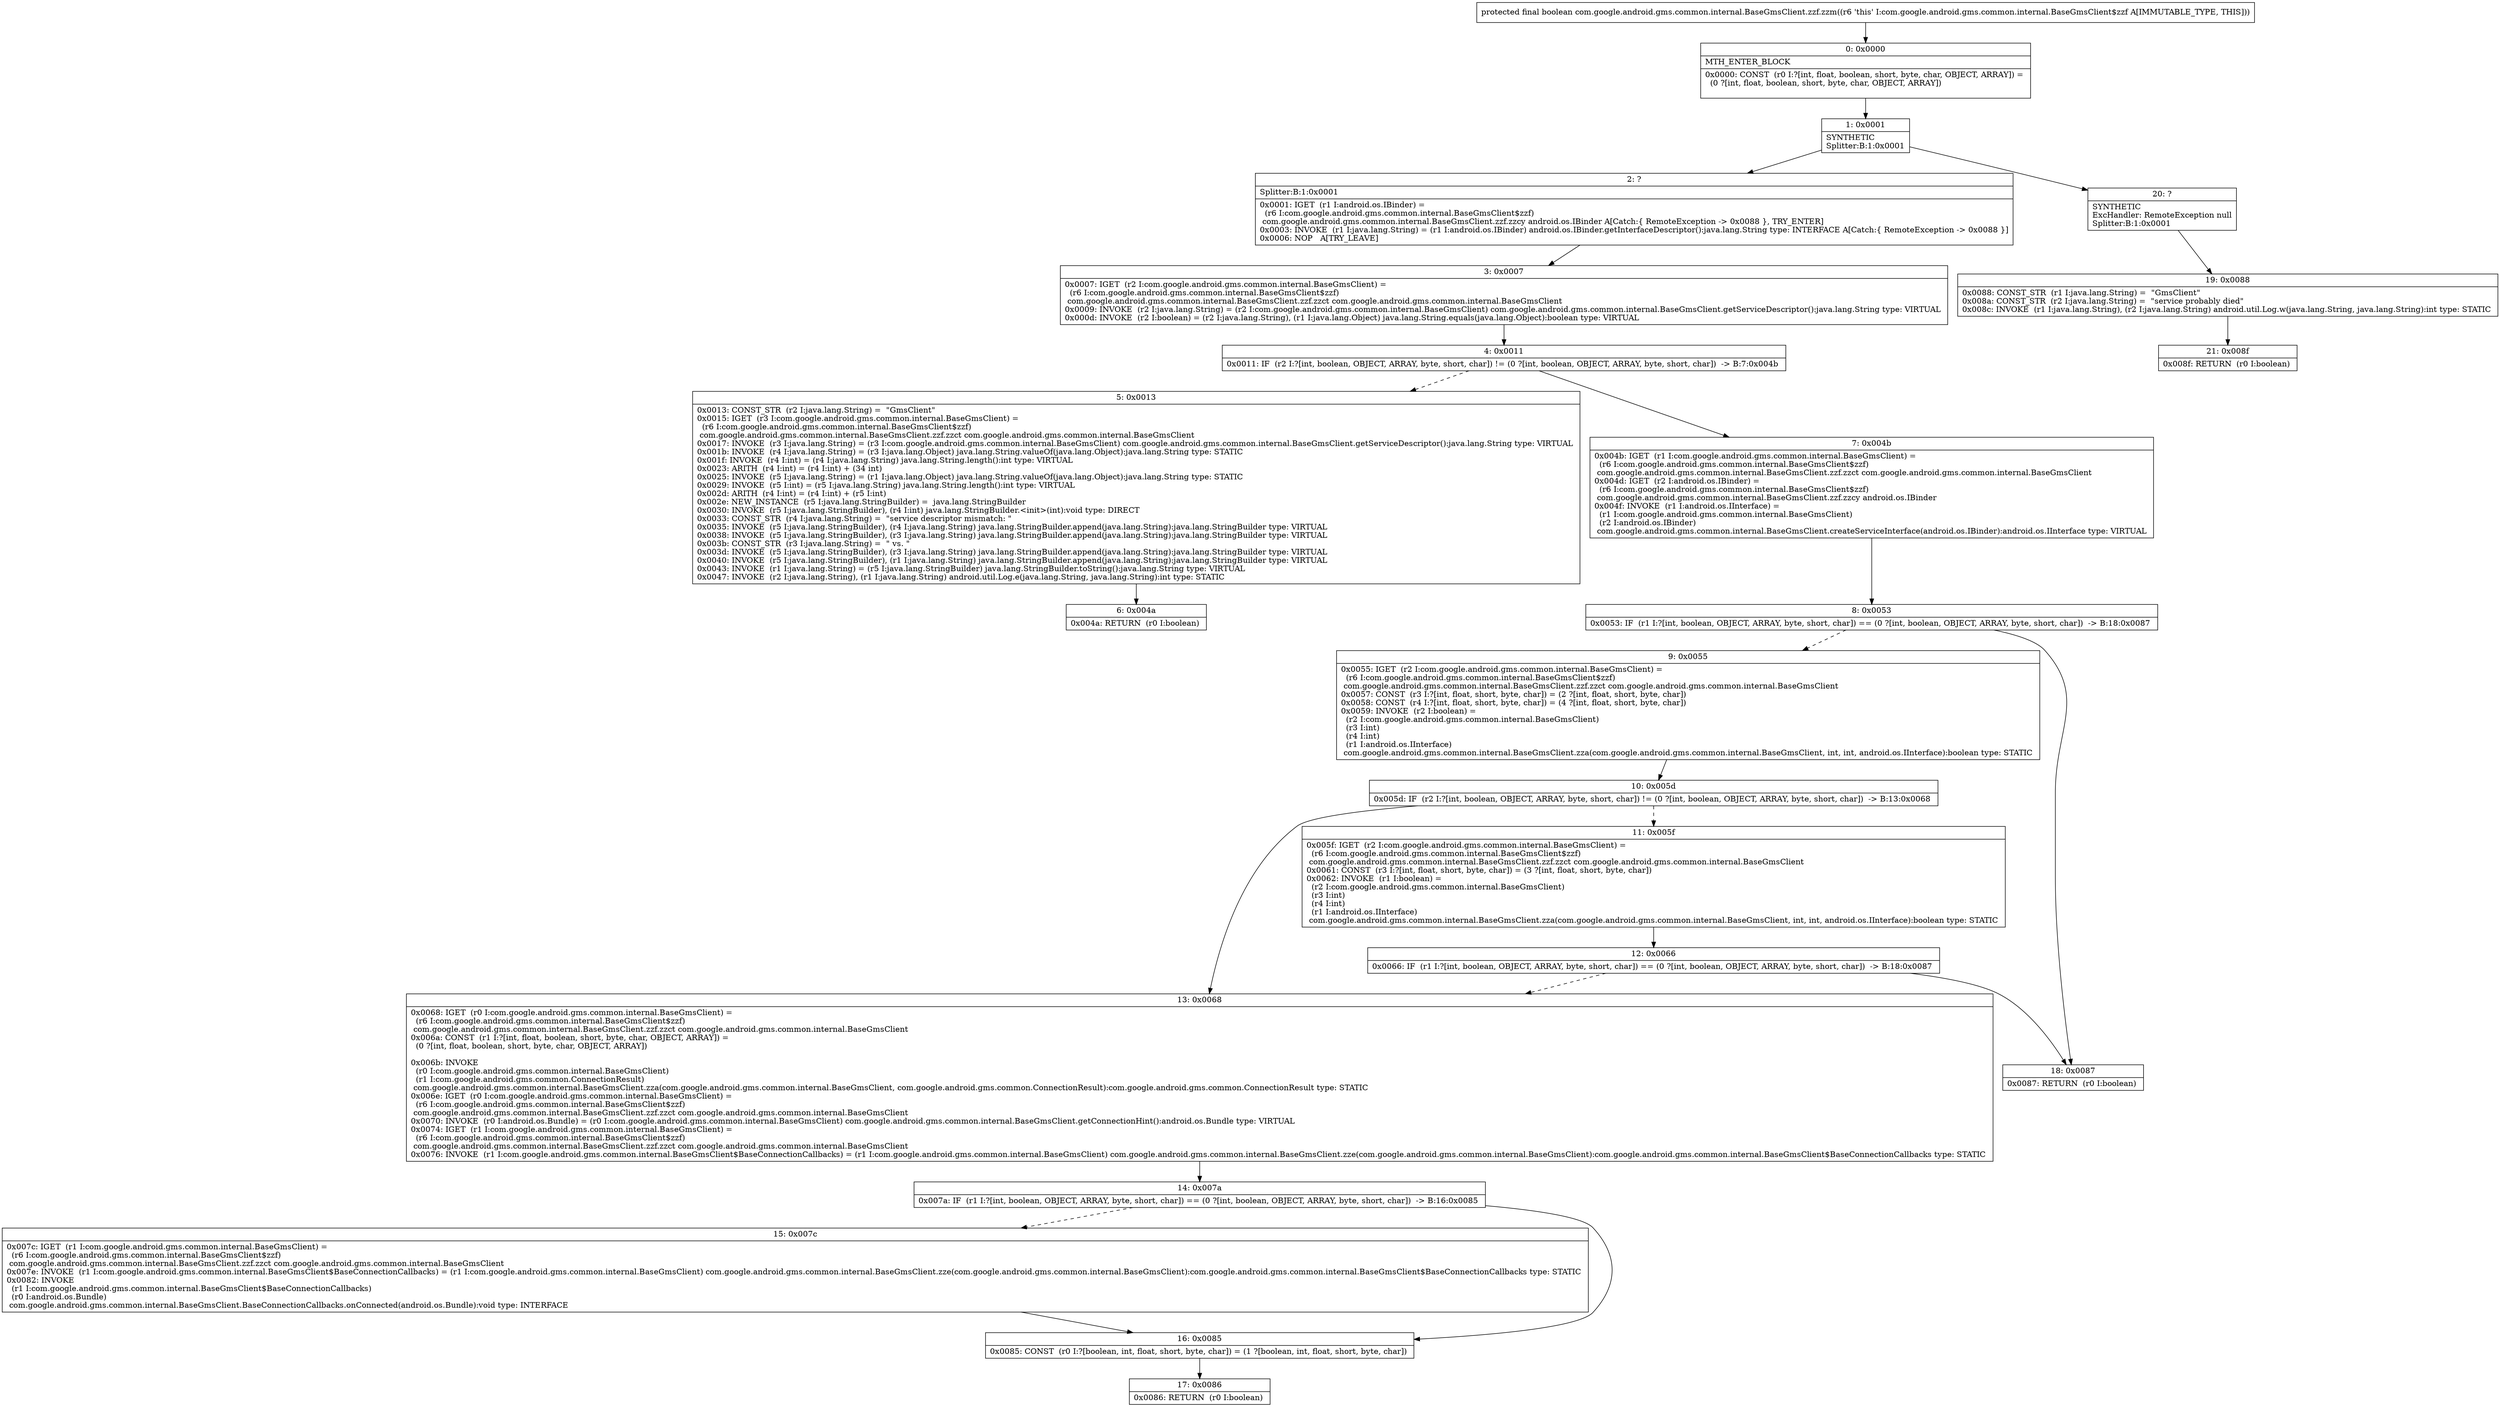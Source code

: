 digraph "CFG forcom.google.android.gms.common.internal.BaseGmsClient.zzf.zzm()Z" {
Node_0 [shape=record,label="{0\:\ 0x0000|MTH_ENTER_BLOCK\l|0x0000: CONST  (r0 I:?[int, float, boolean, short, byte, char, OBJECT, ARRAY]) = \l  (0 ?[int, float, boolean, short, byte, char, OBJECT, ARRAY])\l \l}"];
Node_1 [shape=record,label="{1\:\ 0x0001|SYNTHETIC\lSplitter:B:1:0x0001\l}"];
Node_2 [shape=record,label="{2\:\ ?|Splitter:B:1:0x0001\l|0x0001: IGET  (r1 I:android.os.IBinder) = \l  (r6 I:com.google.android.gms.common.internal.BaseGmsClient$zzf)\l com.google.android.gms.common.internal.BaseGmsClient.zzf.zzcy android.os.IBinder A[Catch:\{ RemoteException \-\> 0x0088 \}, TRY_ENTER]\l0x0003: INVOKE  (r1 I:java.lang.String) = (r1 I:android.os.IBinder) android.os.IBinder.getInterfaceDescriptor():java.lang.String type: INTERFACE A[Catch:\{ RemoteException \-\> 0x0088 \}]\l0x0006: NOP   A[TRY_LEAVE]\l}"];
Node_3 [shape=record,label="{3\:\ 0x0007|0x0007: IGET  (r2 I:com.google.android.gms.common.internal.BaseGmsClient) = \l  (r6 I:com.google.android.gms.common.internal.BaseGmsClient$zzf)\l com.google.android.gms.common.internal.BaseGmsClient.zzf.zzct com.google.android.gms.common.internal.BaseGmsClient \l0x0009: INVOKE  (r2 I:java.lang.String) = (r2 I:com.google.android.gms.common.internal.BaseGmsClient) com.google.android.gms.common.internal.BaseGmsClient.getServiceDescriptor():java.lang.String type: VIRTUAL \l0x000d: INVOKE  (r2 I:boolean) = (r2 I:java.lang.String), (r1 I:java.lang.Object) java.lang.String.equals(java.lang.Object):boolean type: VIRTUAL \l}"];
Node_4 [shape=record,label="{4\:\ 0x0011|0x0011: IF  (r2 I:?[int, boolean, OBJECT, ARRAY, byte, short, char]) != (0 ?[int, boolean, OBJECT, ARRAY, byte, short, char])  \-\> B:7:0x004b \l}"];
Node_5 [shape=record,label="{5\:\ 0x0013|0x0013: CONST_STR  (r2 I:java.lang.String) =  \"GmsClient\" \l0x0015: IGET  (r3 I:com.google.android.gms.common.internal.BaseGmsClient) = \l  (r6 I:com.google.android.gms.common.internal.BaseGmsClient$zzf)\l com.google.android.gms.common.internal.BaseGmsClient.zzf.zzct com.google.android.gms.common.internal.BaseGmsClient \l0x0017: INVOKE  (r3 I:java.lang.String) = (r3 I:com.google.android.gms.common.internal.BaseGmsClient) com.google.android.gms.common.internal.BaseGmsClient.getServiceDescriptor():java.lang.String type: VIRTUAL \l0x001b: INVOKE  (r4 I:java.lang.String) = (r3 I:java.lang.Object) java.lang.String.valueOf(java.lang.Object):java.lang.String type: STATIC \l0x001f: INVOKE  (r4 I:int) = (r4 I:java.lang.String) java.lang.String.length():int type: VIRTUAL \l0x0023: ARITH  (r4 I:int) = (r4 I:int) + (34 int) \l0x0025: INVOKE  (r5 I:java.lang.String) = (r1 I:java.lang.Object) java.lang.String.valueOf(java.lang.Object):java.lang.String type: STATIC \l0x0029: INVOKE  (r5 I:int) = (r5 I:java.lang.String) java.lang.String.length():int type: VIRTUAL \l0x002d: ARITH  (r4 I:int) = (r4 I:int) + (r5 I:int) \l0x002e: NEW_INSTANCE  (r5 I:java.lang.StringBuilder) =  java.lang.StringBuilder \l0x0030: INVOKE  (r5 I:java.lang.StringBuilder), (r4 I:int) java.lang.StringBuilder.\<init\>(int):void type: DIRECT \l0x0033: CONST_STR  (r4 I:java.lang.String) =  \"service descriptor mismatch: \" \l0x0035: INVOKE  (r5 I:java.lang.StringBuilder), (r4 I:java.lang.String) java.lang.StringBuilder.append(java.lang.String):java.lang.StringBuilder type: VIRTUAL \l0x0038: INVOKE  (r5 I:java.lang.StringBuilder), (r3 I:java.lang.String) java.lang.StringBuilder.append(java.lang.String):java.lang.StringBuilder type: VIRTUAL \l0x003b: CONST_STR  (r3 I:java.lang.String) =  \" vs. \" \l0x003d: INVOKE  (r5 I:java.lang.StringBuilder), (r3 I:java.lang.String) java.lang.StringBuilder.append(java.lang.String):java.lang.StringBuilder type: VIRTUAL \l0x0040: INVOKE  (r5 I:java.lang.StringBuilder), (r1 I:java.lang.String) java.lang.StringBuilder.append(java.lang.String):java.lang.StringBuilder type: VIRTUAL \l0x0043: INVOKE  (r1 I:java.lang.String) = (r5 I:java.lang.StringBuilder) java.lang.StringBuilder.toString():java.lang.String type: VIRTUAL \l0x0047: INVOKE  (r2 I:java.lang.String), (r1 I:java.lang.String) android.util.Log.e(java.lang.String, java.lang.String):int type: STATIC \l}"];
Node_6 [shape=record,label="{6\:\ 0x004a|0x004a: RETURN  (r0 I:boolean) \l}"];
Node_7 [shape=record,label="{7\:\ 0x004b|0x004b: IGET  (r1 I:com.google.android.gms.common.internal.BaseGmsClient) = \l  (r6 I:com.google.android.gms.common.internal.BaseGmsClient$zzf)\l com.google.android.gms.common.internal.BaseGmsClient.zzf.zzct com.google.android.gms.common.internal.BaseGmsClient \l0x004d: IGET  (r2 I:android.os.IBinder) = \l  (r6 I:com.google.android.gms.common.internal.BaseGmsClient$zzf)\l com.google.android.gms.common.internal.BaseGmsClient.zzf.zzcy android.os.IBinder \l0x004f: INVOKE  (r1 I:android.os.IInterface) = \l  (r1 I:com.google.android.gms.common.internal.BaseGmsClient)\l  (r2 I:android.os.IBinder)\l com.google.android.gms.common.internal.BaseGmsClient.createServiceInterface(android.os.IBinder):android.os.IInterface type: VIRTUAL \l}"];
Node_8 [shape=record,label="{8\:\ 0x0053|0x0053: IF  (r1 I:?[int, boolean, OBJECT, ARRAY, byte, short, char]) == (0 ?[int, boolean, OBJECT, ARRAY, byte, short, char])  \-\> B:18:0x0087 \l}"];
Node_9 [shape=record,label="{9\:\ 0x0055|0x0055: IGET  (r2 I:com.google.android.gms.common.internal.BaseGmsClient) = \l  (r6 I:com.google.android.gms.common.internal.BaseGmsClient$zzf)\l com.google.android.gms.common.internal.BaseGmsClient.zzf.zzct com.google.android.gms.common.internal.BaseGmsClient \l0x0057: CONST  (r3 I:?[int, float, short, byte, char]) = (2 ?[int, float, short, byte, char]) \l0x0058: CONST  (r4 I:?[int, float, short, byte, char]) = (4 ?[int, float, short, byte, char]) \l0x0059: INVOKE  (r2 I:boolean) = \l  (r2 I:com.google.android.gms.common.internal.BaseGmsClient)\l  (r3 I:int)\l  (r4 I:int)\l  (r1 I:android.os.IInterface)\l com.google.android.gms.common.internal.BaseGmsClient.zza(com.google.android.gms.common.internal.BaseGmsClient, int, int, android.os.IInterface):boolean type: STATIC \l}"];
Node_10 [shape=record,label="{10\:\ 0x005d|0x005d: IF  (r2 I:?[int, boolean, OBJECT, ARRAY, byte, short, char]) != (0 ?[int, boolean, OBJECT, ARRAY, byte, short, char])  \-\> B:13:0x0068 \l}"];
Node_11 [shape=record,label="{11\:\ 0x005f|0x005f: IGET  (r2 I:com.google.android.gms.common.internal.BaseGmsClient) = \l  (r6 I:com.google.android.gms.common.internal.BaseGmsClient$zzf)\l com.google.android.gms.common.internal.BaseGmsClient.zzf.zzct com.google.android.gms.common.internal.BaseGmsClient \l0x0061: CONST  (r3 I:?[int, float, short, byte, char]) = (3 ?[int, float, short, byte, char]) \l0x0062: INVOKE  (r1 I:boolean) = \l  (r2 I:com.google.android.gms.common.internal.BaseGmsClient)\l  (r3 I:int)\l  (r4 I:int)\l  (r1 I:android.os.IInterface)\l com.google.android.gms.common.internal.BaseGmsClient.zza(com.google.android.gms.common.internal.BaseGmsClient, int, int, android.os.IInterface):boolean type: STATIC \l}"];
Node_12 [shape=record,label="{12\:\ 0x0066|0x0066: IF  (r1 I:?[int, boolean, OBJECT, ARRAY, byte, short, char]) == (0 ?[int, boolean, OBJECT, ARRAY, byte, short, char])  \-\> B:18:0x0087 \l}"];
Node_13 [shape=record,label="{13\:\ 0x0068|0x0068: IGET  (r0 I:com.google.android.gms.common.internal.BaseGmsClient) = \l  (r6 I:com.google.android.gms.common.internal.BaseGmsClient$zzf)\l com.google.android.gms.common.internal.BaseGmsClient.zzf.zzct com.google.android.gms.common.internal.BaseGmsClient \l0x006a: CONST  (r1 I:?[int, float, boolean, short, byte, char, OBJECT, ARRAY]) = \l  (0 ?[int, float, boolean, short, byte, char, OBJECT, ARRAY])\l \l0x006b: INVOKE  \l  (r0 I:com.google.android.gms.common.internal.BaseGmsClient)\l  (r1 I:com.google.android.gms.common.ConnectionResult)\l com.google.android.gms.common.internal.BaseGmsClient.zza(com.google.android.gms.common.internal.BaseGmsClient, com.google.android.gms.common.ConnectionResult):com.google.android.gms.common.ConnectionResult type: STATIC \l0x006e: IGET  (r0 I:com.google.android.gms.common.internal.BaseGmsClient) = \l  (r6 I:com.google.android.gms.common.internal.BaseGmsClient$zzf)\l com.google.android.gms.common.internal.BaseGmsClient.zzf.zzct com.google.android.gms.common.internal.BaseGmsClient \l0x0070: INVOKE  (r0 I:android.os.Bundle) = (r0 I:com.google.android.gms.common.internal.BaseGmsClient) com.google.android.gms.common.internal.BaseGmsClient.getConnectionHint():android.os.Bundle type: VIRTUAL \l0x0074: IGET  (r1 I:com.google.android.gms.common.internal.BaseGmsClient) = \l  (r6 I:com.google.android.gms.common.internal.BaseGmsClient$zzf)\l com.google.android.gms.common.internal.BaseGmsClient.zzf.zzct com.google.android.gms.common.internal.BaseGmsClient \l0x0076: INVOKE  (r1 I:com.google.android.gms.common.internal.BaseGmsClient$BaseConnectionCallbacks) = (r1 I:com.google.android.gms.common.internal.BaseGmsClient) com.google.android.gms.common.internal.BaseGmsClient.zze(com.google.android.gms.common.internal.BaseGmsClient):com.google.android.gms.common.internal.BaseGmsClient$BaseConnectionCallbacks type: STATIC \l}"];
Node_14 [shape=record,label="{14\:\ 0x007a|0x007a: IF  (r1 I:?[int, boolean, OBJECT, ARRAY, byte, short, char]) == (0 ?[int, boolean, OBJECT, ARRAY, byte, short, char])  \-\> B:16:0x0085 \l}"];
Node_15 [shape=record,label="{15\:\ 0x007c|0x007c: IGET  (r1 I:com.google.android.gms.common.internal.BaseGmsClient) = \l  (r6 I:com.google.android.gms.common.internal.BaseGmsClient$zzf)\l com.google.android.gms.common.internal.BaseGmsClient.zzf.zzct com.google.android.gms.common.internal.BaseGmsClient \l0x007e: INVOKE  (r1 I:com.google.android.gms.common.internal.BaseGmsClient$BaseConnectionCallbacks) = (r1 I:com.google.android.gms.common.internal.BaseGmsClient) com.google.android.gms.common.internal.BaseGmsClient.zze(com.google.android.gms.common.internal.BaseGmsClient):com.google.android.gms.common.internal.BaseGmsClient$BaseConnectionCallbacks type: STATIC \l0x0082: INVOKE  \l  (r1 I:com.google.android.gms.common.internal.BaseGmsClient$BaseConnectionCallbacks)\l  (r0 I:android.os.Bundle)\l com.google.android.gms.common.internal.BaseGmsClient.BaseConnectionCallbacks.onConnected(android.os.Bundle):void type: INTERFACE \l}"];
Node_16 [shape=record,label="{16\:\ 0x0085|0x0085: CONST  (r0 I:?[boolean, int, float, short, byte, char]) = (1 ?[boolean, int, float, short, byte, char]) \l}"];
Node_17 [shape=record,label="{17\:\ 0x0086|0x0086: RETURN  (r0 I:boolean) \l}"];
Node_18 [shape=record,label="{18\:\ 0x0087|0x0087: RETURN  (r0 I:boolean) \l}"];
Node_19 [shape=record,label="{19\:\ 0x0088|0x0088: CONST_STR  (r1 I:java.lang.String) =  \"GmsClient\" \l0x008a: CONST_STR  (r2 I:java.lang.String) =  \"service probably died\" \l0x008c: INVOKE  (r1 I:java.lang.String), (r2 I:java.lang.String) android.util.Log.w(java.lang.String, java.lang.String):int type: STATIC \l}"];
Node_20 [shape=record,label="{20\:\ ?|SYNTHETIC\lExcHandler: RemoteException null\lSplitter:B:1:0x0001\l}"];
Node_21 [shape=record,label="{21\:\ 0x008f|0x008f: RETURN  (r0 I:boolean) \l}"];
MethodNode[shape=record,label="{protected final boolean com.google.android.gms.common.internal.BaseGmsClient.zzf.zzm((r6 'this' I:com.google.android.gms.common.internal.BaseGmsClient$zzf A[IMMUTABLE_TYPE, THIS])) }"];
MethodNode -> Node_0;
Node_0 -> Node_1;
Node_1 -> Node_2;
Node_1 -> Node_20;
Node_2 -> Node_3;
Node_3 -> Node_4;
Node_4 -> Node_5[style=dashed];
Node_4 -> Node_7;
Node_5 -> Node_6;
Node_7 -> Node_8;
Node_8 -> Node_9[style=dashed];
Node_8 -> Node_18;
Node_9 -> Node_10;
Node_10 -> Node_11[style=dashed];
Node_10 -> Node_13;
Node_11 -> Node_12;
Node_12 -> Node_13[style=dashed];
Node_12 -> Node_18;
Node_13 -> Node_14;
Node_14 -> Node_15[style=dashed];
Node_14 -> Node_16;
Node_15 -> Node_16;
Node_16 -> Node_17;
Node_19 -> Node_21;
Node_20 -> Node_19;
}

